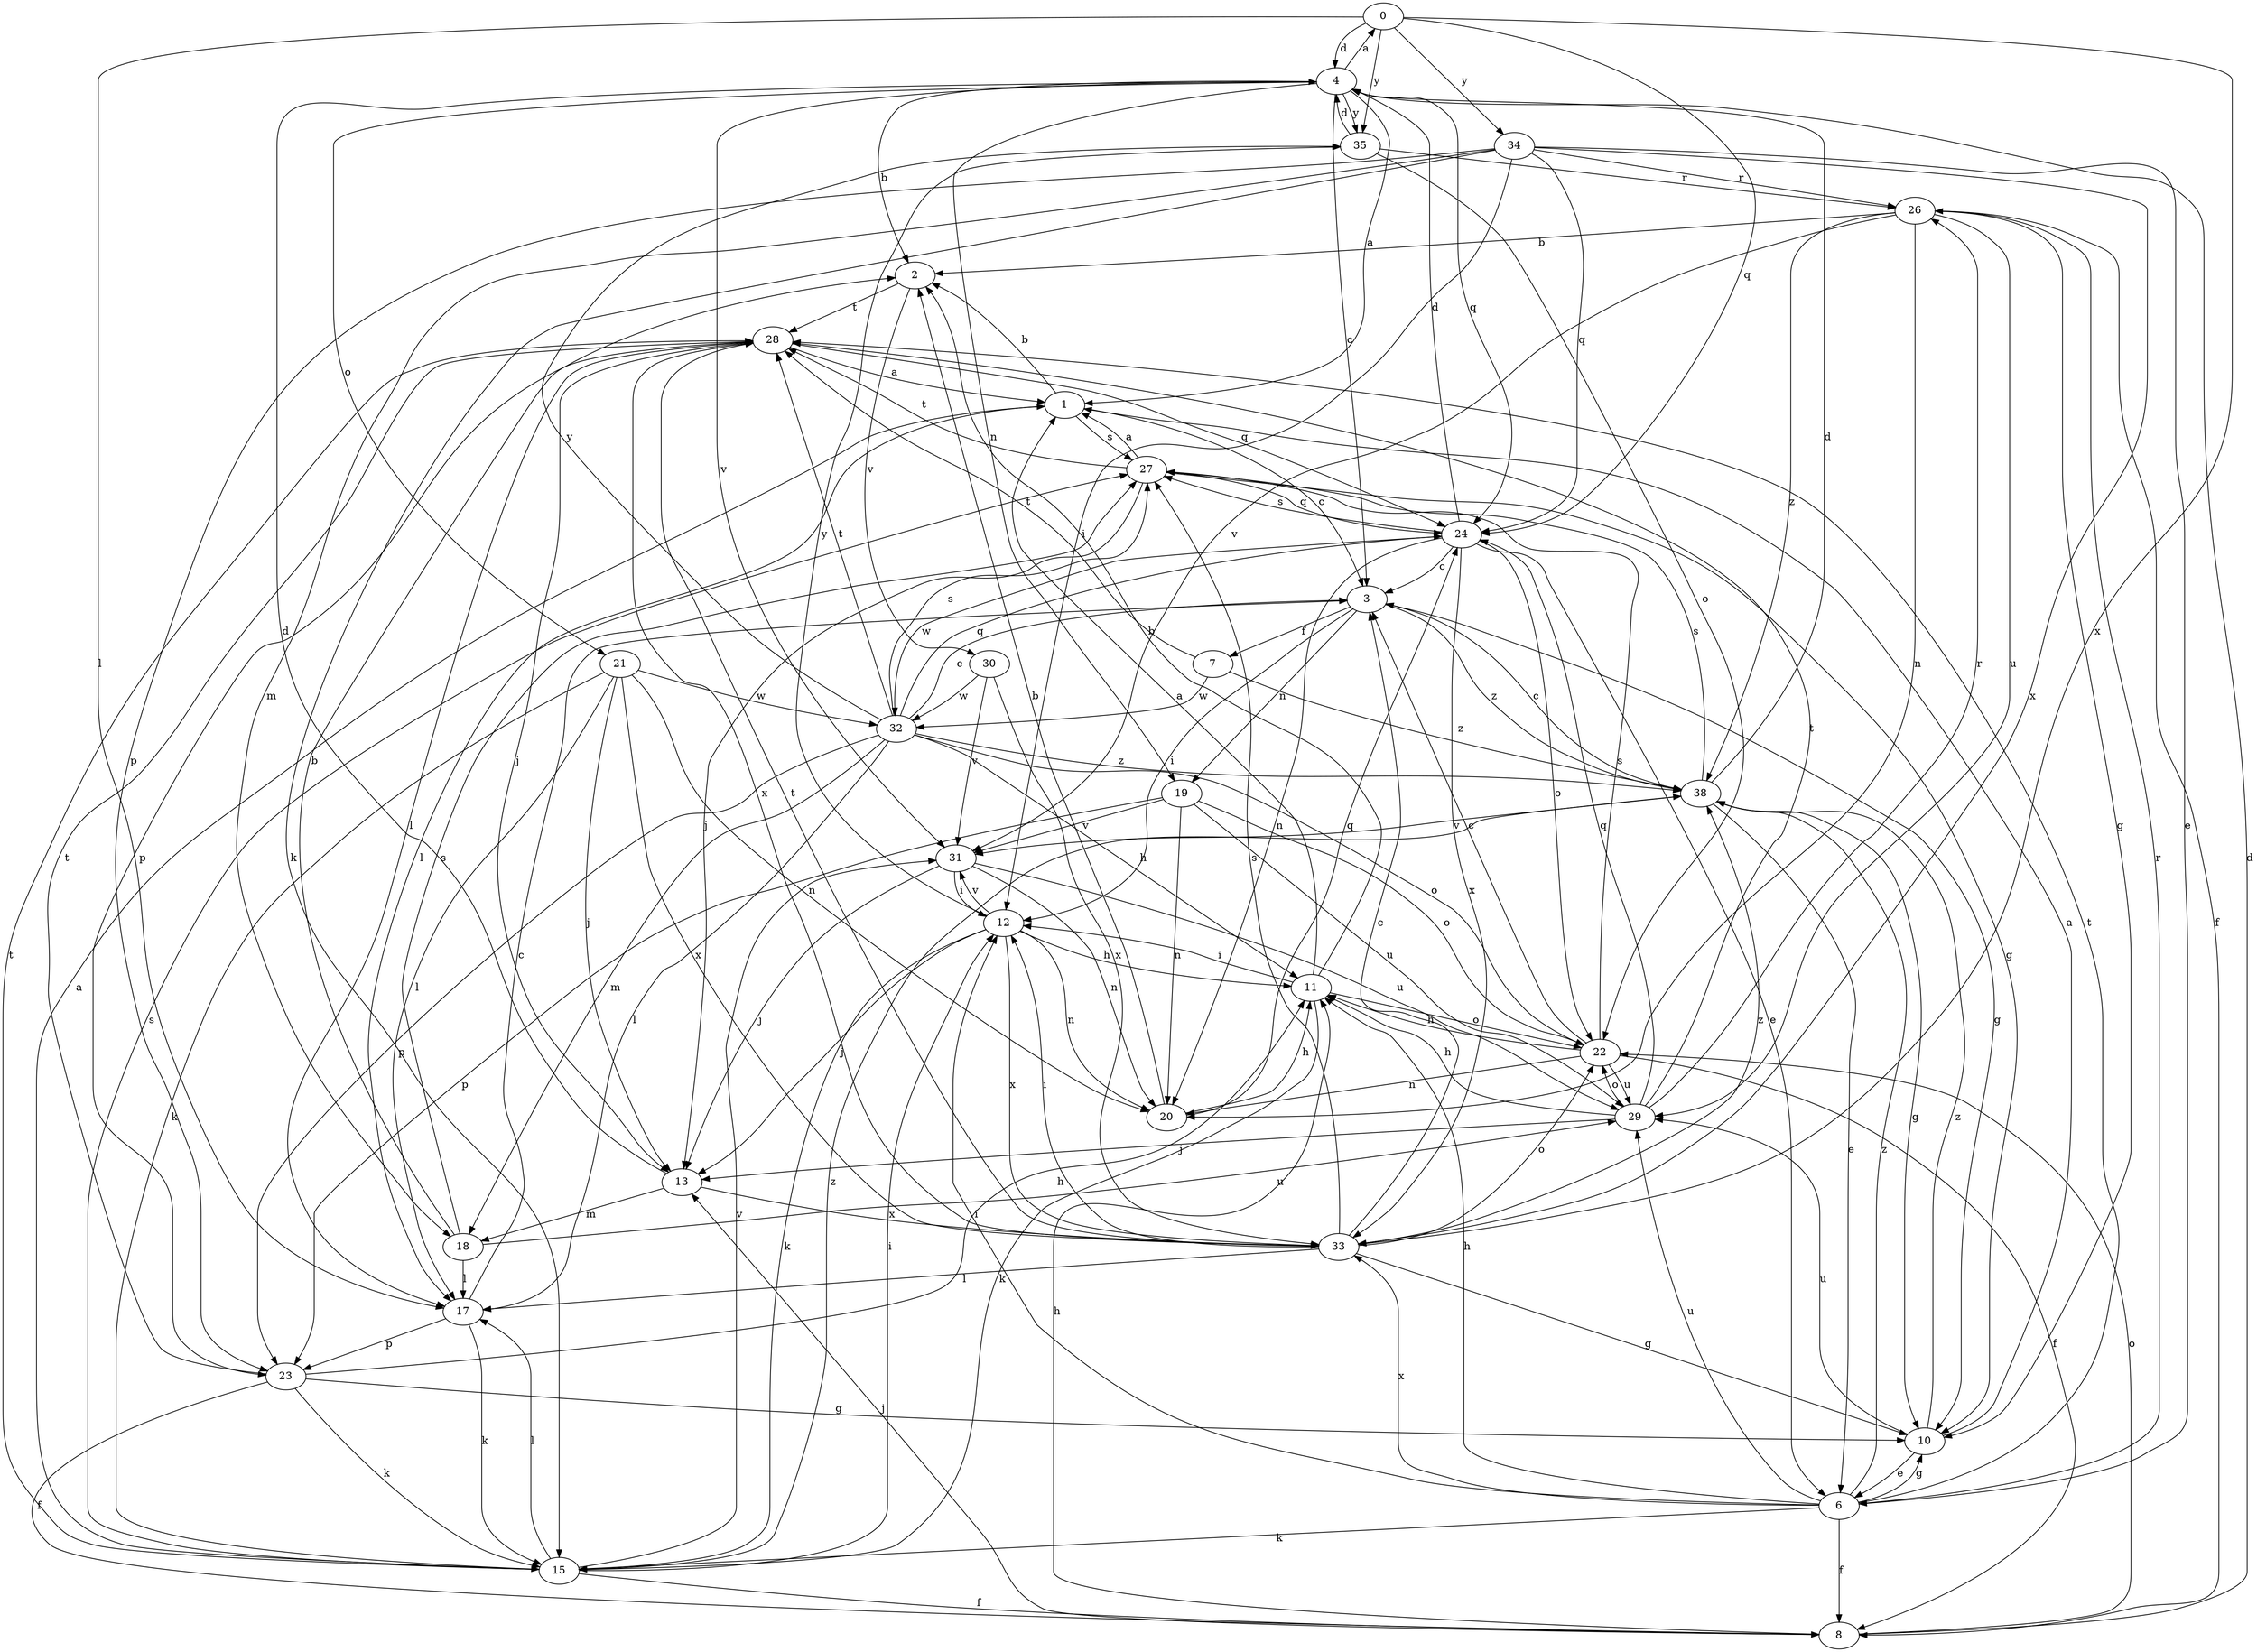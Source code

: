 strict digraph  {
0;
1;
2;
3;
4;
6;
7;
8;
10;
11;
12;
13;
15;
17;
18;
19;
20;
21;
22;
23;
24;
26;
27;
28;
29;
30;
31;
32;
33;
34;
35;
38;
0 -> 4  [label=d];
0 -> 17  [label=l];
0 -> 24  [label=q];
0 -> 33  [label=x];
0 -> 34  [label=y];
0 -> 35  [label=y];
1 -> 2  [label=b];
1 -> 3  [label=c];
1 -> 17  [label=l];
1 -> 27  [label=s];
2 -> 28  [label=t];
2 -> 30  [label=v];
3 -> 7  [label=f];
3 -> 10  [label=g];
3 -> 12  [label=i];
3 -> 19  [label=n];
3 -> 38  [label=z];
4 -> 0  [label=a];
4 -> 1  [label=a];
4 -> 2  [label=b];
4 -> 3  [label=c];
4 -> 19  [label=n];
4 -> 21  [label=o];
4 -> 24  [label=q];
4 -> 31  [label=v];
4 -> 35  [label=y];
6 -> 8  [label=f];
6 -> 10  [label=g];
6 -> 11  [label=h];
6 -> 12  [label=i];
6 -> 15  [label=k];
6 -> 26  [label=r];
6 -> 28  [label=t];
6 -> 29  [label=u];
6 -> 33  [label=x];
6 -> 38  [label=z];
7 -> 28  [label=t];
7 -> 32  [label=w];
7 -> 38  [label=z];
8 -> 4  [label=d];
8 -> 11  [label=h];
8 -> 13  [label=j];
8 -> 22  [label=o];
10 -> 1  [label=a];
10 -> 6  [label=e];
10 -> 29  [label=u];
10 -> 38  [label=z];
11 -> 1  [label=a];
11 -> 2  [label=b];
11 -> 12  [label=i];
11 -> 15  [label=k];
11 -> 22  [label=o];
12 -> 11  [label=h];
12 -> 13  [label=j];
12 -> 15  [label=k];
12 -> 20  [label=n];
12 -> 31  [label=v];
12 -> 33  [label=x];
12 -> 35  [label=y];
13 -> 4  [label=d];
13 -> 18  [label=m];
13 -> 33  [label=x];
15 -> 1  [label=a];
15 -> 8  [label=f];
15 -> 12  [label=i];
15 -> 17  [label=l];
15 -> 27  [label=s];
15 -> 28  [label=t];
15 -> 31  [label=v];
15 -> 38  [label=z];
17 -> 3  [label=c];
17 -> 15  [label=k];
17 -> 23  [label=p];
18 -> 2  [label=b];
18 -> 17  [label=l];
18 -> 27  [label=s];
18 -> 29  [label=u];
19 -> 20  [label=n];
19 -> 22  [label=o];
19 -> 23  [label=p];
19 -> 29  [label=u];
19 -> 31  [label=v];
20 -> 2  [label=b];
20 -> 11  [label=h];
20 -> 24  [label=q];
21 -> 13  [label=j];
21 -> 15  [label=k];
21 -> 17  [label=l];
21 -> 20  [label=n];
21 -> 32  [label=w];
21 -> 33  [label=x];
22 -> 3  [label=c];
22 -> 8  [label=f];
22 -> 11  [label=h];
22 -> 20  [label=n];
22 -> 27  [label=s];
22 -> 29  [label=u];
23 -> 8  [label=f];
23 -> 10  [label=g];
23 -> 11  [label=h];
23 -> 15  [label=k];
23 -> 28  [label=t];
24 -> 3  [label=c];
24 -> 4  [label=d];
24 -> 6  [label=e];
24 -> 20  [label=n];
24 -> 22  [label=o];
24 -> 27  [label=s];
24 -> 32  [label=w];
24 -> 33  [label=x];
26 -> 2  [label=b];
26 -> 8  [label=f];
26 -> 10  [label=g];
26 -> 20  [label=n];
26 -> 29  [label=u];
26 -> 31  [label=v];
26 -> 38  [label=z];
27 -> 1  [label=a];
27 -> 10  [label=g];
27 -> 13  [label=j];
27 -> 24  [label=q];
27 -> 28  [label=t];
28 -> 1  [label=a];
28 -> 13  [label=j];
28 -> 17  [label=l];
28 -> 23  [label=p];
28 -> 24  [label=q];
28 -> 33  [label=x];
29 -> 11  [label=h];
29 -> 13  [label=j];
29 -> 22  [label=o];
29 -> 24  [label=q];
29 -> 26  [label=r];
29 -> 28  [label=t];
30 -> 31  [label=v];
30 -> 32  [label=w];
30 -> 33  [label=x];
31 -> 12  [label=i];
31 -> 13  [label=j];
31 -> 20  [label=n];
31 -> 29  [label=u];
32 -> 3  [label=c];
32 -> 11  [label=h];
32 -> 17  [label=l];
32 -> 18  [label=m];
32 -> 22  [label=o];
32 -> 23  [label=p];
32 -> 24  [label=q];
32 -> 27  [label=s];
32 -> 28  [label=t];
32 -> 35  [label=y];
32 -> 38  [label=z];
33 -> 3  [label=c];
33 -> 10  [label=g];
33 -> 12  [label=i];
33 -> 17  [label=l];
33 -> 22  [label=o];
33 -> 27  [label=s];
33 -> 28  [label=t];
33 -> 38  [label=z];
34 -> 6  [label=e];
34 -> 12  [label=i];
34 -> 15  [label=k];
34 -> 18  [label=m];
34 -> 23  [label=p];
34 -> 24  [label=q];
34 -> 26  [label=r];
34 -> 33  [label=x];
35 -> 4  [label=d];
35 -> 22  [label=o];
35 -> 26  [label=r];
38 -> 3  [label=c];
38 -> 4  [label=d];
38 -> 6  [label=e];
38 -> 10  [label=g];
38 -> 27  [label=s];
38 -> 31  [label=v];
}
